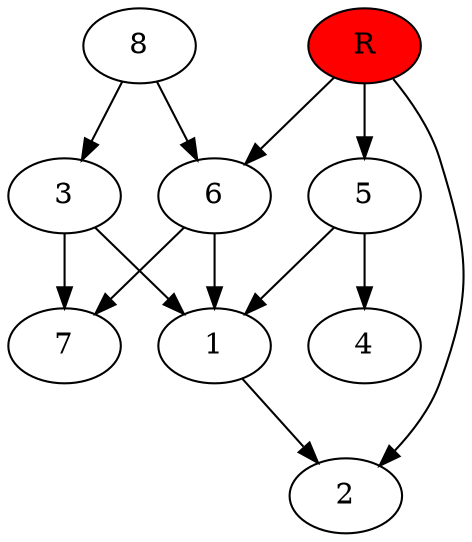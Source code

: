 digraph prb42198 {
	1
	2
	3
	4
	5
	6
	7
	8
	R [fillcolor="#ff0000" style=filled]
	1 -> 2
	3 -> 1
	3 -> 7
	5 -> 1
	5 -> 4
	6 -> 1
	6 -> 7
	8 -> 3
	8 -> 6
	R -> 2
	R -> 5
	R -> 6
}
